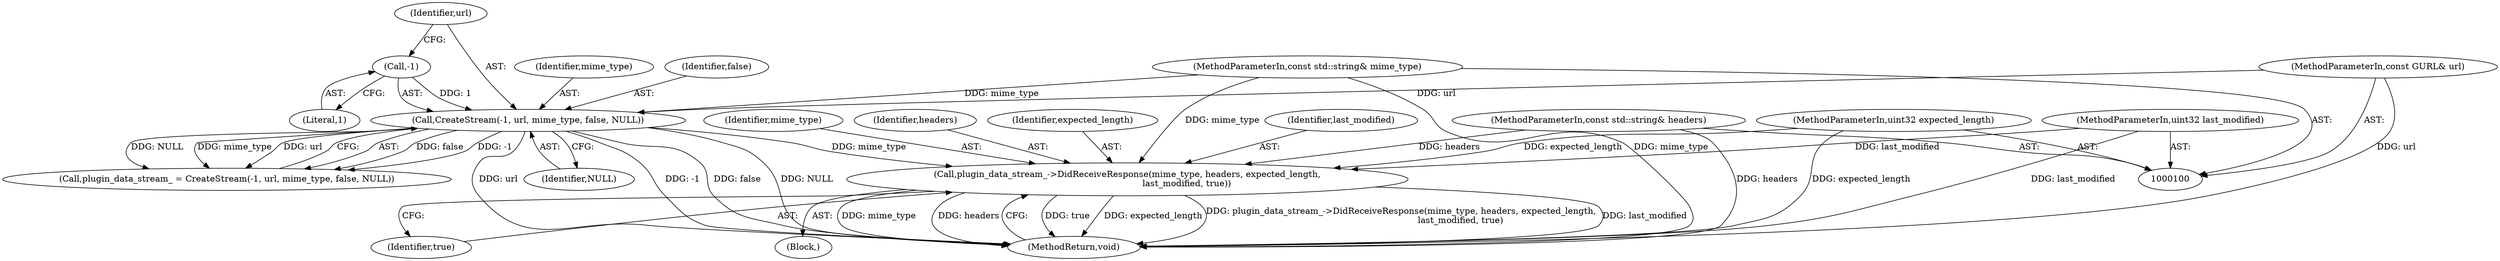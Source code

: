 digraph "1_Chrome_ea3d1d84be3d6f97bf50e76511c9e26af6895533_27@API" {
"1000118" [label="(Call,plugin_data_stream_->DidReceiveResponse(mime_type, headers, expected_length,\n                                           last_modified, true))"];
"1000111" [label="(Call,CreateStream(-1, url, mime_type, false, NULL))"];
"1000112" [label="(Call,-1)"];
"1000101" [label="(MethodParameterIn,const GURL& url)"];
"1000102" [label="(MethodParameterIn,const std::string& mime_type)"];
"1000103" [label="(MethodParameterIn,const std::string& headers)"];
"1000104" [label="(MethodParameterIn,uint32 expected_length)"];
"1000105" [label="(MethodParameterIn,uint32 last_modified)"];
"1000105" [label="(MethodParameterIn,uint32 last_modified)"];
"1000123" [label="(Identifier,true)"];
"1000113" [label="(Literal,1)"];
"1000115" [label="(Identifier,mime_type)"];
"1000119" [label="(Identifier,mime_type)"];
"1000122" [label="(Identifier,last_modified)"];
"1000124" [label="(MethodReturn,void)"];
"1000114" [label="(Identifier,url)"];
"1000116" [label="(Identifier,false)"];
"1000111" [label="(Call,CreateStream(-1, url, mime_type, false, NULL))"];
"1000117" [label="(Identifier,NULL)"];
"1000109" [label="(Call,plugin_data_stream_ = CreateStream(-1, url, mime_type, false, NULL))"];
"1000112" [label="(Call,-1)"];
"1000106" [label="(Block,)"];
"1000102" [label="(MethodParameterIn,const std::string& mime_type)"];
"1000120" [label="(Identifier,headers)"];
"1000101" [label="(MethodParameterIn,const GURL& url)"];
"1000104" [label="(MethodParameterIn,uint32 expected_length)"];
"1000118" [label="(Call,plugin_data_stream_->DidReceiveResponse(mime_type, headers, expected_length,\n                                           last_modified, true))"];
"1000121" [label="(Identifier,expected_length)"];
"1000103" [label="(MethodParameterIn,const std::string& headers)"];
"1000118" -> "1000106"  [label="AST: "];
"1000118" -> "1000123"  [label="CFG: "];
"1000119" -> "1000118"  [label="AST: "];
"1000120" -> "1000118"  [label="AST: "];
"1000121" -> "1000118"  [label="AST: "];
"1000122" -> "1000118"  [label="AST: "];
"1000123" -> "1000118"  [label="AST: "];
"1000124" -> "1000118"  [label="CFG: "];
"1000118" -> "1000124"  [label="DDG: true"];
"1000118" -> "1000124"  [label="DDG: expected_length"];
"1000118" -> "1000124"  [label="DDG: plugin_data_stream_->DidReceiveResponse(mime_type, headers, expected_length,\n                                           last_modified, true)"];
"1000118" -> "1000124"  [label="DDG: last_modified"];
"1000118" -> "1000124"  [label="DDG: mime_type"];
"1000118" -> "1000124"  [label="DDG: headers"];
"1000111" -> "1000118"  [label="DDG: mime_type"];
"1000102" -> "1000118"  [label="DDG: mime_type"];
"1000103" -> "1000118"  [label="DDG: headers"];
"1000104" -> "1000118"  [label="DDG: expected_length"];
"1000105" -> "1000118"  [label="DDG: last_modified"];
"1000111" -> "1000109"  [label="AST: "];
"1000111" -> "1000117"  [label="CFG: "];
"1000112" -> "1000111"  [label="AST: "];
"1000114" -> "1000111"  [label="AST: "];
"1000115" -> "1000111"  [label="AST: "];
"1000116" -> "1000111"  [label="AST: "];
"1000117" -> "1000111"  [label="AST: "];
"1000109" -> "1000111"  [label="CFG: "];
"1000111" -> "1000124"  [label="DDG: NULL"];
"1000111" -> "1000124"  [label="DDG: url"];
"1000111" -> "1000124"  [label="DDG: -1"];
"1000111" -> "1000124"  [label="DDG: false"];
"1000111" -> "1000109"  [label="DDG: false"];
"1000111" -> "1000109"  [label="DDG: -1"];
"1000111" -> "1000109"  [label="DDG: NULL"];
"1000111" -> "1000109"  [label="DDG: mime_type"];
"1000111" -> "1000109"  [label="DDG: url"];
"1000112" -> "1000111"  [label="DDG: 1"];
"1000101" -> "1000111"  [label="DDG: url"];
"1000102" -> "1000111"  [label="DDG: mime_type"];
"1000112" -> "1000113"  [label="CFG: "];
"1000113" -> "1000112"  [label="AST: "];
"1000114" -> "1000112"  [label="CFG: "];
"1000101" -> "1000100"  [label="AST: "];
"1000101" -> "1000124"  [label="DDG: url"];
"1000102" -> "1000100"  [label="AST: "];
"1000102" -> "1000124"  [label="DDG: mime_type"];
"1000103" -> "1000100"  [label="AST: "];
"1000103" -> "1000124"  [label="DDG: headers"];
"1000104" -> "1000100"  [label="AST: "];
"1000104" -> "1000124"  [label="DDG: expected_length"];
"1000105" -> "1000100"  [label="AST: "];
"1000105" -> "1000124"  [label="DDG: last_modified"];
}
